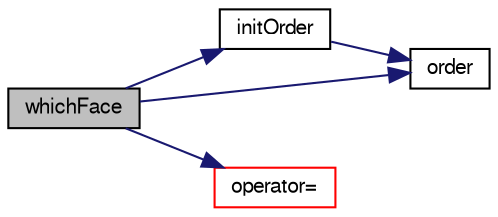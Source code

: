 digraph "whichFace"
{
  bgcolor="transparent";
  edge [fontname="FreeSans",fontsize="10",labelfontname="FreeSans",labelfontsize="10"];
  node [fontname="FreeSans",fontsize="10",shape=record];
  rankdir="LR";
  Node6109 [label="whichFace",height=0.2,width=0.4,color="black", fillcolor="grey75", style="filled", fontcolor="black"];
  Node6109 -> Node6110 [color="midnightblue",fontsize="10",style="solid",fontname="FreeSans"];
  Node6110 [label="initOrder",height=0.2,width=0.4,color="black",URL="$a27478.html#a644d6229ea284692666de14387870409",tooltip="Initialize ordering for primitivePatch. Does not. "];
  Node6110 -> Node6111 [color="midnightblue",fontsize="10",style="solid",fontname="FreeSans"];
  Node6111 [label="order",height=0.2,width=0.4,color="black",URL="$a27478.html#aa9533329384a73e819a040bcde1b4b3d",tooltip="Return new ordering for primitivePatch. "];
  Node6109 -> Node6112 [color="midnightblue",fontsize="10",style="solid",fontname="FreeSans"];
  Node6112 [label="operator=",height=0.2,width=0.4,color="red",URL="$a27478.html#a9bbab5bd9d0f6bab7900e0a2b876fab2",tooltip="Assignment. "];
  Node6109 -> Node6111 [color="midnightblue",fontsize="10",style="solid",fontname="FreeSans"];
}

